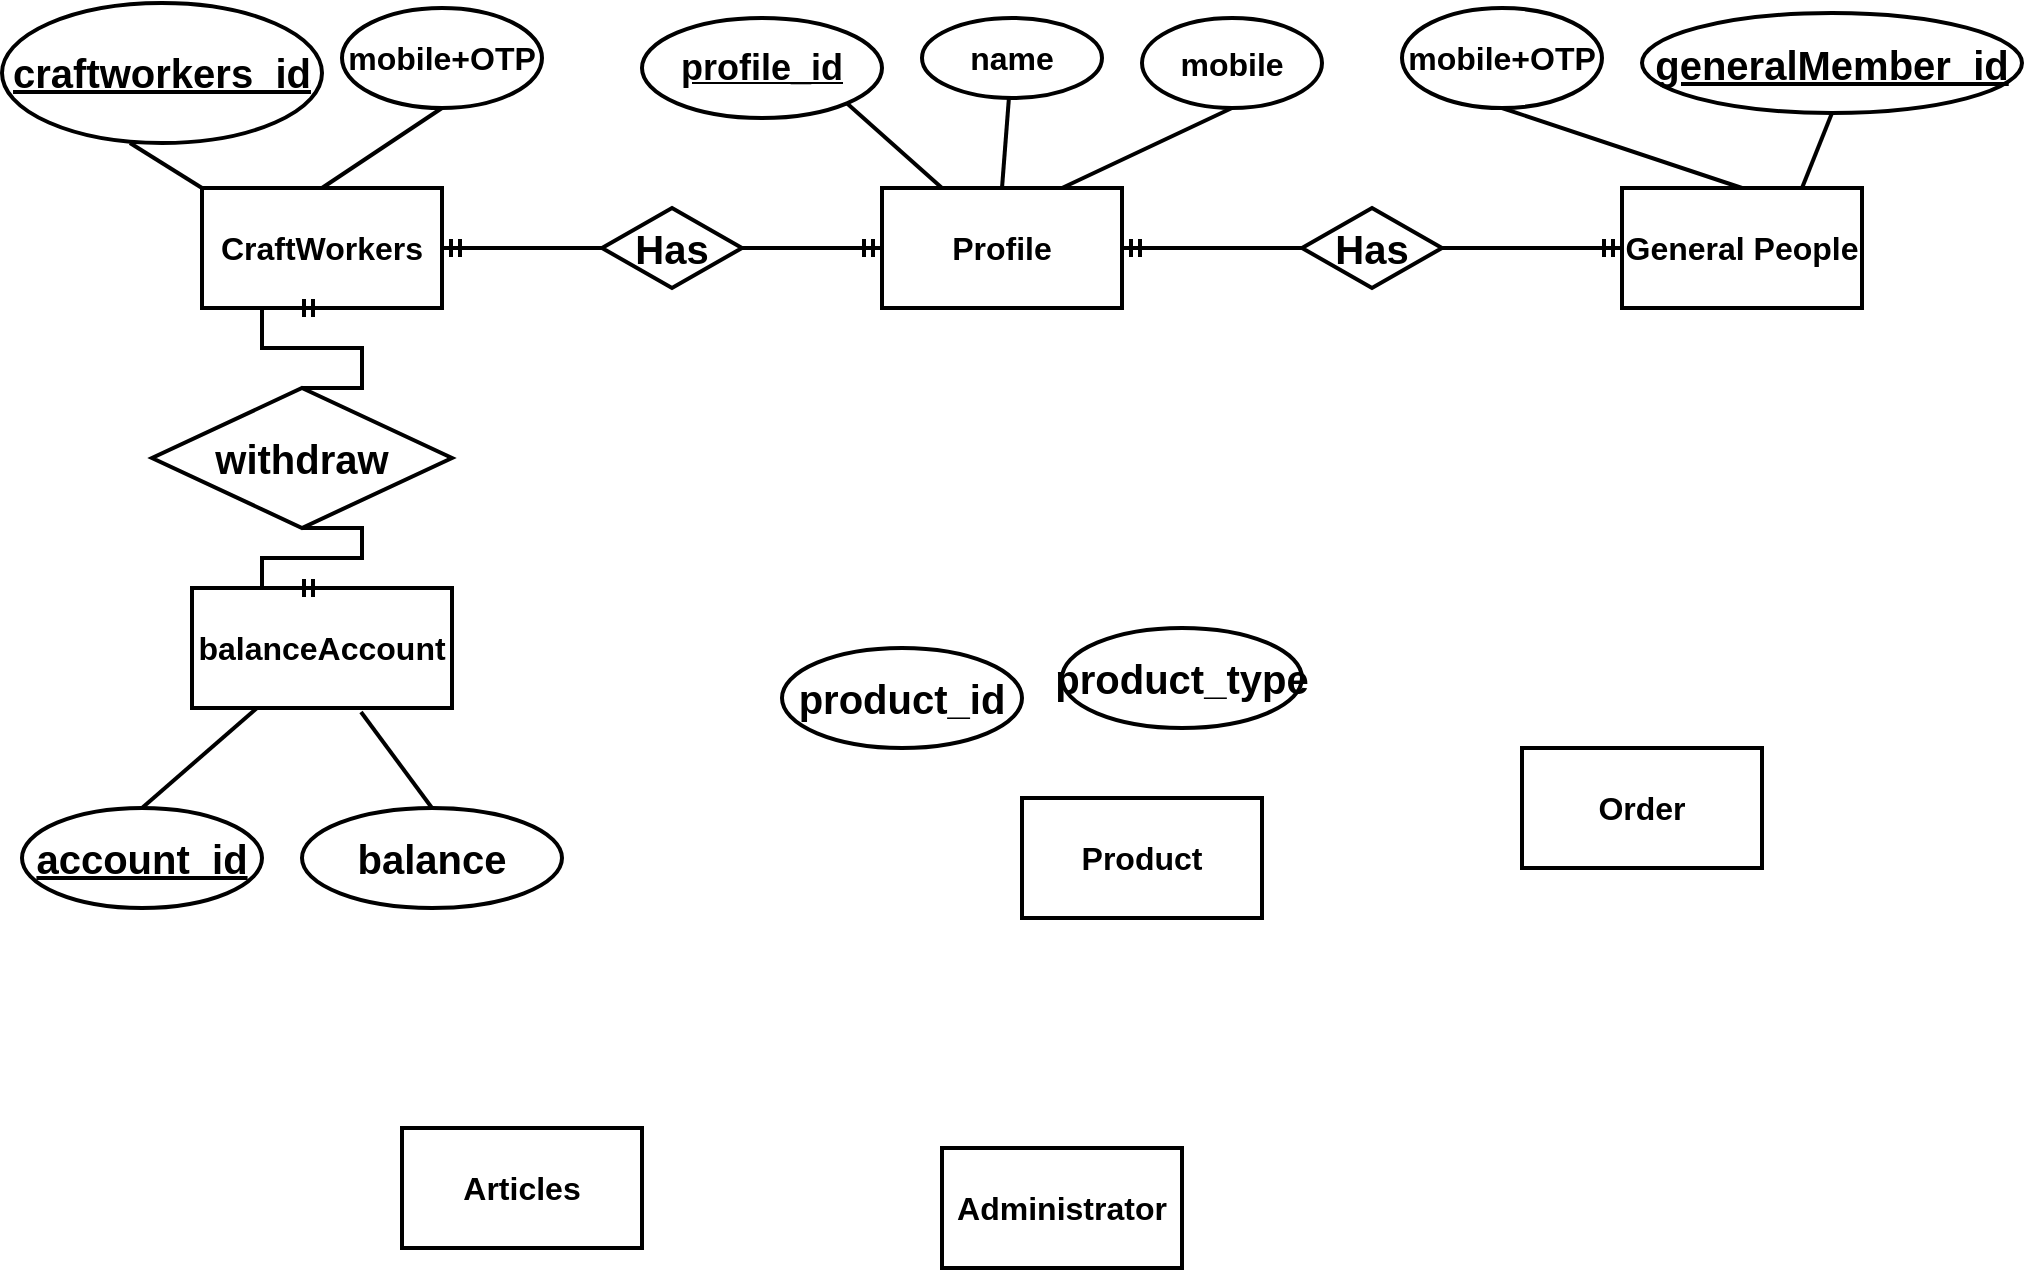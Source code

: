 <mxfile version="17.4.5" type="github">
  <diagram id="XiBJQZjM-zaAcR11aCcq" name="Page-1">
    <mxGraphModel dx="1483" dy="989" grid="1" gridSize="10" guides="1" tooltips="1" connect="1" arrows="1" fold="1" page="1" pageScale="1" pageWidth="1100" pageHeight="850" math="0" shadow="0">
      <root>
        <mxCell id="0" />
        <mxCell id="1" parent="0" />
        <mxCell id="1zGQ5D4SVl0kbezDFKv9-1" value="&lt;b&gt;&lt;font style=&quot;font-size: 16px&quot;&gt;CraftWorkers&lt;/font&gt;&lt;/b&gt;" style="rounded=0;whiteSpace=wrap;html=1;strokeWidth=2;" parent="1" vertex="1">
          <mxGeometry x="120" y="100" width="120" height="60" as="geometry" />
        </mxCell>
        <mxCell id="1zGQ5D4SVl0kbezDFKv9-2" value="&lt;font style=&quot;font-size: 16px&quot;&gt;&lt;b&gt;&lt;font style=&quot;font-size: 16px&quot;&gt;Profile&lt;/font&gt;&lt;/b&gt;&lt;/font&gt;" style="rounded=0;whiteSpace=wrap;html=1;fontSize=16;strokeWidth=2;" parent="1" vertex="1">
          <mxGeometry x="460" y="100" width="120" height="60" as="geometry" />
        </mxCell>
        <mxCell id="1zGQ5D4SVl0kbezDFKv9-3" value="&lt;b&gt;General People&lt;/b&gt;" style="rounded=0;whiteSpace=wrap;html=1;fontSize=16;strokeWidth=2;" parent="1" vertex="1">
          <mxGeometry x="830" y="100" width="120" height="60" as="geometry" />
        </mxCell>
        <mxCell id="1zGQ5D4SVl0kbezDFKv9-4" value="&lt;b&gt;Articles&lt;/b&gt;" style="rounded=0;whiteSpace=wrap;html=1;fontSize=16;strokeWidth=2;" parent="1" vertex="1">
          <mxGeometry x="220" y="570" width="120" height="60" as="geometry" />
        </mxCell>
        <mxCell id="1zGQ5D4SVl0kbezDFKv9-5" value="&lt;b&gt;Product&lt;/b&gt;" style="rounded=0;whiteSpace=wrap;html=1;fontSize=16;strokeWidth=2;" parent="1" vertex="1">
          <mxGeometry x="530" y="405" width="120" height="60" as="geometry" />
        </mxCell>
        <mxCell id="1zGQ5D4SVl0kbezDFKv9-6" value="&lt;b&gt;balanceAccount&lt;/b&gt;" style="rounded=0;whiteSpace=wrap;html=1;fontSize=16;strokeWidth=2;" parent="1" vertex="1">
          <mxGeometry x="115" y="300" width="130" height="60" as="geometry" />
        </mxCell>
        <mxCell id="1zGQ5D4SVl0kbezDFKv9-7" value="&lt;b&gt;Order&lt;/b&gt;" style="rounded=0;whiteSpace=wrap;html=1;fontSize=16;strokeWidth=2;" parent="1" vertex="1">
          <mxGeometry x="780" y="380" width="120" height="60" as="geometry" />
        </mxCell>
        <mxCell id="9IpEyqhvjyuEZdurMeZ2-1" value="&lt;b&gt;Administrator&lt;/b&gt;" style="rounded=0;whiteSpace=wrap;html=1;fontSize=16;strokeWidth=2;" vertex="1" parent="1">
          <mxGeometry x="490" y="580" width="120" height="60" as="geometry" />
        </mxCell>
        <mxCell id="9IpEyqhvjyuEZdurMeZ2-2" value="&lt;b&gt;name&lt;/b&gt;" style="ellipse;whiteSpace=wrap;html=1;fontSize=16;strokeWidth=2;" vertex="1" parent="1">
          <mxGeometry x="480" y="15" width="90" height="40" as="geometry" />
        </mxCell>
        <mxCell id="9IpEyqhvjyuEZdurMeZ2-3" value="&lt;b&gt;mobile&lt;/b&gt;" style="ellipse;whiteSpace=wrap;html=1;fontSize=16;strokeWidth=2;" vertex="1" parent="1">
          <mxGeometry x="590" y="15" width="90" height="45" as="geometry" />
        </mxCell>
        <mxCell id="9IpEyqhvjyuEZdurMeZ2-4" value="&lt;font style=&quot;font-size: 18px&quot;&gt;&lt;u&gt;&lt;b&gt;profile_id&lt;/b&gt;&lt;/u&gt;&lt;/font&gt;" style="ellipse;whiteSpace=wrap;html=1;fontSize=16;strokeWidth=2;" vertex="1" parent="1">
          <mxGeometry x="340" y="15" width="120" height="50" as="geometry" />
        </mxCell>
        <mxCell id="9IpEyqhvjyuEZdurMeZ2-5" value="" style="endArrow=none;html=1;rounded=0;fontSize=18;exitX=0.25;exitY=0;exitDx=0;exitDy=0;entryX=1;entryY=1;entryDx=0;entryDy=0;strokeWidth=2;" edge="1" parent="1" source="1zGQ5D4SVl0kbezDFKv9-2" target="9IpEyqhvjyuEZdurMeZ2-4">
          <mxGeometry width="50" height="50" relative="1" as="geometry">
            <mxPoint x="490" y="350" as="sourcePoint" />
            <mxPoint x="540" y="300" as="targetPoint" />
          </mxGeometry>
        </mxCell>
        <mxCell id="9IpEyqhvjyuEZdurMeZ2-6" value="" style="endArrow=none;html=1;rounded=0;fontSize=18;exitX=0.5;exitY=0;exitDx=0;exitDy=0;strokeWidth=2;" edge="1" parent="1" source="1zGQ5D4SVl0kbezDFKv9-2" target="9IpEyqhvjyuEZdurMeZ2-2">
          <mxGeometry width="50" height="50" relative="1" as="geometry">
            <mxPoint x="490" y="350" as="sourcePoint" />
            <mxPoint x="540" y="300" as="targetPoint" />
          </mxGeometry>
        </mxCell>
        <mxCell id="9IpEyqhvjyuEZdurMeZ2-7" value="" style="endArrow=none;html=1;rounded=0;fontSize=18;entryX=0.5;entryY=1;entryDx=0;entryDy=0;exitX=0.75;exitY=0;exitDx=0;exitDy=0;strokeWidth=2;" edge="1" parent="1" source="1zGQ5D4SVl0kbezDFKv9-2" target="9IpEyqhvjyuEZdurMeZ2-3">
          <mxGeometry width="50" height="50" relative="1" as="geometry">
            <mxPoint x="490" y="350" as="sourcePoint" />
            <mxPoint x="540" y="300" as="targetPoint" />
          </mxGeometry>
        </mxCell>
        <mxCell id="9IpEyqhvjyuEZdurMeZ2-8" value="&lt;font style=&quot;font-size: 20px&quot;&gt;&lt;u&gt;&lt;b&gt;craftworkers_id&lt;/b&gt;&lt;/u&gt;&lt;/font&gt;" style="ellipse;whiteSpace=wrap;html=1;fontSize=18;strokeWidth=2;" vertex="1" parent="1">
          <mxGeometry x="20" y="7.5" width="160" height="70" as="geometry" />
        </mxCell>
        <mxCell id="9IpEyqhvjyuEZdurMeZ2-9" value="&lt;b&gt;mobile+OTP&lt;/b&gt;" style="ellipse;whiteSpace=wrap;html=1;fontSize=16;strokeWidth=2;" vertex="1" parent="1">
          <mxGeometry x="190" y="10" width="100" height="50" as="geometry" />
        </mxCell>
        <mxCell id="9IpEyqhvjyuEZdurMeZ2-11" value="" style="endArrow=none;html=1;rounded=0;fontSize=19;exitX=0.4;exitY=1;exitDx=0;exitDy=0;exitPerimeter=0;entryX=0;entryY=0;entryDx=0;entryDy=0;strokeWidth=2;" edge="1" parent="1" source="9IpEyqhvjyuEZdurMeZ2-8" target="1zGQ5D4SVl0kbezDFKv9-1">
          <mxGeometry width="50" height="50" relative="1" as="geometry">
            <mxPoint x="250" y="180" as="sourcePoint" />
            <mxPoint x="300" y="130" as="targetPoint" />
          </mxGeometry>
        </mxCell>
        <mxCell id="9IpEyqhvjyuEZdurMeZ2-12" value="" style="endArrow=none;html=1;rounded=0;fontSize=19;entryX=0.5;entryY=1;entryDx=0;entryDy=0;exitX=0.5;exitY=0;exitDx=0;exitDy=0;strokeWidth=2;" edge="1" parent="1" source="1zGQ5D4SVl0kbezDFKv9-1" target="9IpEyqhvjyuEZdurMeZ2-9">
          <mxGeometry width="50" height="50" relative="1" as="geometry">
            <mxPoint x="250" y="180" as="sourcePoint" />
            <mxPoint x="300" y="130" as="targetPoint" />
          </mxGeometry>
        </mxCell>
        <mxCell id="9IpEyqhvjyuEZdurMeZ2-13" value="&lt;u&gt;&lt;b&gt;generalMember_id&lt;/b&gt;&lt;/u&gt;" style="ellipse;whiteSpace=wrap;html=1;fontSize=20;strokeWidth=2;" vertex="1" parent="1">
          <mxGeometry x="840" y="12.5" width="190" height="50" as="geometry" />
        </mxCell>
        <mxCell id="9IpEyqhvjyuEZdurMeZ2-14" value="" style="endArrow=none;html=1;rounded=0;fontSize=20;entryX=0.75;entryY=0;entryDx=0;entryDy=0;exitX=0.5;exitY=1;exitDx=0;exitDy=0;strokeWidth=2;" edge="1" parent="1" source="9IpEyqhvjyuEZdurMeZ2-13" target="1zGQ5D4SVl0kbezDFKv9-3">
          <mxGeometry width="50" height="50" relative="1" as="geometry">
            <mxPoint x="150" y="200" as="sourcePoint" />
            <mxPoint x="200" y="150" as="targetPoint" />
          </mxGeometry>
        </mxCell>
        <mxCell id="9IpEyqhvjyuEZdurMeZ2-15" value="&lt;b&gt;mobile+OTP&lt;/b&gt;" style="ellipse;whiteSpace=wrap;html=1;fontSize=16;strokeWidth=2;" vertex="1" parent="1">
          <mxGeometry x="720" y="10" width="100" height="50" as="geometry" />
        </mxCell>
        <mxCell id="9IpEyqhvjyuEZdurMeZ2-16" value="" style="endArrow=none;html=1;rounded=0;fontSize=20;exitX=0.5;exitY=1;exitDx=0;exitDy=0;entryX=0.5;entryY=0;entryDx=0;entryDy=0;strokeWidth=2;" edge="1" parent="1" source="9IpEyqhvjyuEZdurMeZ2-15" target="1zGQ5D4SVl0kbezDFKv9-3">
          <mxGeometry width="50" height="50" relative="1" as="geometry">
            <mxPoint x="150" y="200" as="sourcePoint" />
            <mxPoint x="200" y="150" as="targetPoint" />
          </mxGeometry>
        </mxCell>
        <mxCell id="9IpEyqhvjyuEZdurMeZ2-25" value="&lt;u&gt;&lt;b&gt;account_id&lt;/b&gt;&lt;/u&gt;" style="ellipse;whiteSpace=wrap;html=1;fontSize=20;strokeWidth=2;" vertex="1" parent="1">
          <mxGeometry x="30" y="410" width="120" height="50" as="geometry" />
        </mxCell>
        <mxCell id="9IpEyqhvjyuEZdurMeZ2-26" value="&lt;b&gt;balance&lt;/b&gt;" style="ellipse;whiteSpace=wrap;html=1;fontSize=20;strokeWidth=2;" vertex="1" parent="1">
          <mxGeometry x="170" y="410" width="130" height="50" as="geometry" />
        </mxCell>
        <mxCell id="9IpEyqhvjyuEZdurMeZ2-27" value="" style="endArrow=none;html=1;rounded=0;fontSize=20;entryX=0.25;entryY=1;entryDx=0;entryDy=0;exitX=0.5;exitY=0;exitDx=0;exitDy=0;strokeWidth=2;" edge="1" parent="1" source="9IpEyqhvjyuEZdurMeZ2-25" target="1zGQ5D4SVl0kbezDFKv9-6">
          <mxGeometry width="50" height="50" relative="1" as="geometry">
            <mxPoint x="350" y="400" as="sourcePoint" />
            <mxPoint x="400" y="350" as="targetPoint" />
          </mxGeometry>
        </mxCell>
        <mxCell id="9IpEyqhvjyuEZdurMeZ2-28" value="" style="endArrow=none;html=1;rounded=0;fontSize=20;entryX=0.65;entryY=1.033;entryDx=0;entryDy=0;entryPerimeter=0;exitX=0.5;exitY=0;exitDx=0;exitDy=0;strokeWidth=2;" edge="1" parent="1" source="9IpEyqhvjyuEZdurMeZ2-26" target="1zGQ5D4SVl0kbezDFKv9-6">
          <mxGeometry width="50" height="50" relative="1" as="geometry">
            <mxPoint x="350" y="400" as="sourcePoint" />
            <mxPoint x="400" y="350" as="targetPoint" />
          </mxGeometry>
        </mxCell>
        <mxCell id="9IpEyqhvjyuEZdurMeZ2-30" value="" style="edgeStyle=entityRelationEdgeStyle;fontSize=12;html=1;endArrow=ERmandOne;startArrow=none;rounded=0;exitX=1;exitY=0.5;exitDx=0;exitDy=0;entryX=0;entryY=0.5;entryDx=0;entryDy=0;strokeWidth=2;" edge="1" parent="1" source="9IpEyqhvjyuEZdurMeZ2-17" target="1zGQ5D4SVl0kbezDFKv9-2">
          <mxGeometry width="100" height="100" relative="1" as="geometry">
            <mxPoint x="320" y="420" as="sourcePoint" />
            <mxPoint x="420" y="320" as="targetPoint" />
          </mxGeometry>
        </mxCell>
        <mxCell id="9IpEyqhvjyuEZdurMeZ2-17" value="&lt;b&gt;Has&lt;/b&gt;" style="rhombus;whiteSpace=wrap;html=1;fontSize=20;strokeWidth=2;" vertex="1" parent="1">
          <mxGeometry x="320" y="110" width="70" height="40" as="geometry" />
        </mxCell>
        <mxCell id="9IpEyqhvjyuEZdurMeZ2-32" value="" style="edgeStyle=entityRelationEdgeStyle;fontSize=12;html=1;endArrow=none;startArrow=ERmandOne;rounded=0;exitX=1;exitY=0.5;exitDx=0;exitDy=0;entryX=0;entryY=0.5;entryDx=0;entryDy=0;strokeWidth=2;" edge="1" parent="1" source="1zGQ5D4SVl0kbezDFKv9-1" target="9IpEyqhvjyuEZdurMeZ2-17">
          <mxGeometry width="100" height="100" relative="1" as="geometry">
            <mxPoint x="240" y="130" as="sourcePoint" />
            <mxPoint x="460" y="130" as="targetPoint" />
          </mxGeometry>
        </mxCell>
        <mxCell id="9IpEyqhvjyuEZdurMeZ2-33" value="" style="edgeStyle=entityRelationEdgeStyle;fontSize=12;html=1;endArrow=ERmandOne;startArrow=none;rounded=0;exitX=1;exitY=0.5;exitDx=0;exitDy=0;entryX=0;entryY=0.5;entryDx=0;entryDy=0;strokeWidth=2;" edge="1" parent="1" source="9IpEyqhvjyuEZdurMeZ2-18" target="1zGQ5D4SVl0kbezDFKv9-3">
          <mxGeometry width="100" height="100" relative="1" as="geometry">
            <mxPoint x="320" y="420" as="sourcePoint" />
            <mxPoint x="420" y="320" as="targetPoint" />
          </mxGeometry>
        </mxCell>
        <mxCell id="9IpEyqhvjyuEZdurMeZ2-18" value="&lt;b&gt;Has&lt;/b&gt;" style="rhombus;whiteSpace=wrap;html=1;fontSize=20;strokeWidth=2;" vertex="1" parent="1">
          <mxGeometry x="670" y="110" width="70" height="40" as="geometry" />
        </mxCell>
        <mxCell id="9IpEyqhvjyuEZdurMeZ2-34" value="" style="edgeStyle=entityRelationEdgeStyle;fontSize=12;html=1;endArrow=none;startArrow=ERmandOne;rounded=0;exitX=1;exitY=0.5;exitDx=0;exitDy=0;entryX=0;entryY=0.5;entryDx=0;entryDy=0;strokeWidth=2;" edge="1" parent="1" source="1zGQ5D4SVl0kbezDFKv9-2" target="9IpEyqhvjyuEZdurMeZ2-18">
          <mxGeometry width="100" height="100" relative="1" as="geometry">
            <mxPoint x="580" y="130" as="sourcePoint" />
            <mxPoint x="830" y="130" as="targetPoint" />
          </mxGeometry>
        </mxCell>
        <mxCell id="9IpEyqhvjyuEZdurMeZ2-35" value="" style="edgeStyle=entityRelationEdgeStyle;fontSize=12;html=1;endArrow=ERmandOne;startArrow=none;rounded=0;entryX=0.5;entryY=1;entryDx=0;entryDy=0;exitX=0.5;exitY=0;exitDx=0;exitDy=0;strokeWidth=2;" edge="1" parent="1" source="9IpEyqhvjyuEZdurMeZ2-29" target="1zGQ5D4SVl0kbezDFKv9-1">
          <mxGeometry width="100" height="100" relative="1" as="geometry">
            <mxPoint x="350" y="410" as="sourcePoint" />
            <mxPoint x="380" y="230" as="targetPoint" />
          </mxGeometry>
        </mxCell>
        <mxCell id="9IpEyqhvjyuEZdurMeZ2-29" value="&lt;b&gt;withdraw&lt;/b&gt;" style="rhombus;whiteSpace=wrap;html=1;fontSize=20;strokeWidth=2;" vertex="1" parent="1">
          <mxGeometry x="95" y="200" width="150" height="70" as="geometry" />
        </mxCell>
        <mxCell id="9IpEyqhvjyuEZdurMeZ2-37" value="" style="edgeStyle=entityRelationEdgeStyle;fontSize=12;html=1;endArrow=none;startArrow=ERmandOne;rounded=0;entryX=0.5;entryY=1;entryDx=0;entryDy=0;exitX=0.5;exitY=0;exitDx=0;exitDy=0;strokeWidth=2;" edge="1" parent="1" source="1zGQ5D4SVl0kbezDFKv9-6" target="9IpEyqhvjyuEZdurMeZ2-29">
          <mxGeometry width="100" height="100" relative="1" as="geometry">
            <mxPoint x="180" y="300.0" as="sourcePoint" />
            <mxPoint x="180" y="160" as="targetPoint" />
          </mxGeometry>
        </mxCell>
        <mxCell id="9IpEyqhvjyuEZdurMeZ2-38" value="&lt;b&gt;product_id&lt;/b&gt;" style="ellipse;whiteSpace=wrap;html=1;fontSize=20;strokeWidth=2;" vertex="1" parent="1">
          <mxGeometry x="410" y="330" width="120" height="50" as="geometry" />
        </mxCell>
        <mxCell id="9IpEyqhvjyuEZdurMeZ2-39" value="&lt;b&gt;product_type&lt;/b&gt;" style="ellipse;whiteSpace=wrap;html=1;fontSize=20;strokeWidth=2;" vertex="1" parent="1">
          <mxGeometry x="550" y="320" width="120" height="50" as="geometry" />
        </mxCell>
      </root>
    </mxGraphModel>
  </diagram>
</mxfile>
